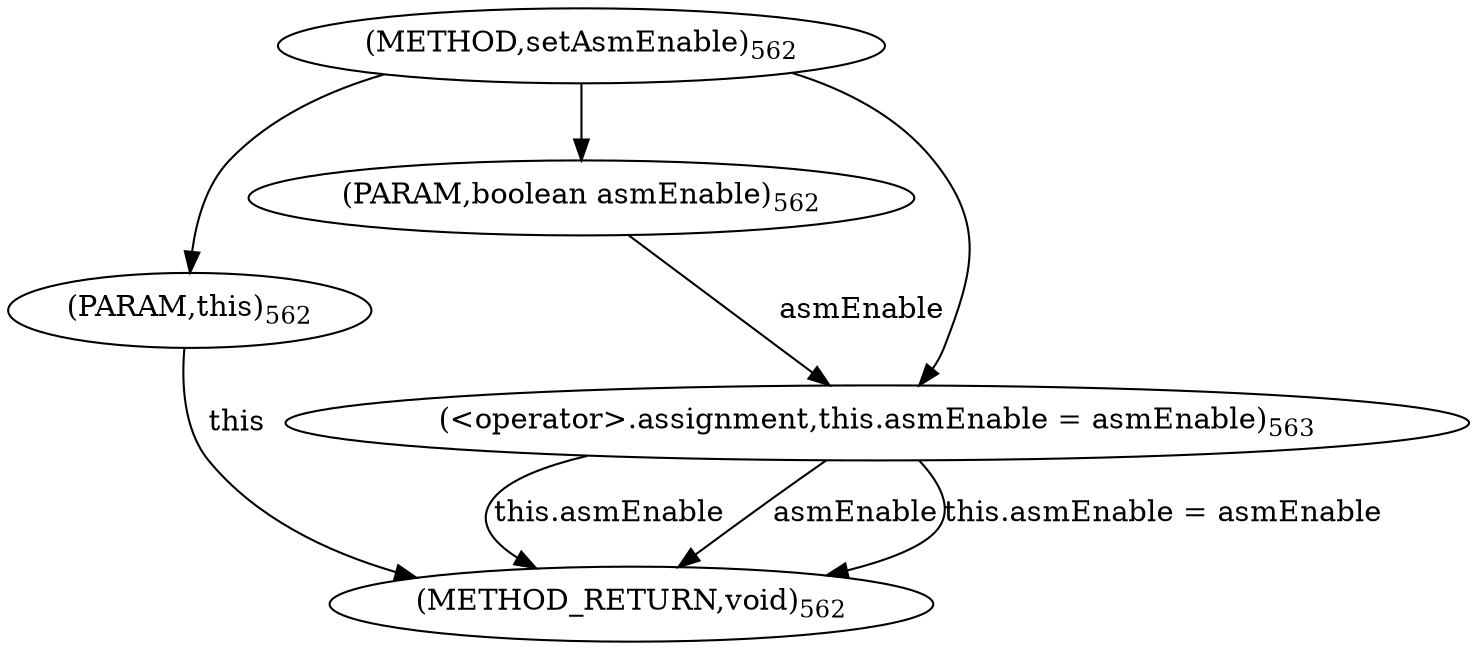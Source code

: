 digraph "setAsmEnable" {  
"1431" [label = <(METHOD,setAsmEnable)<SUB>562</SUB>> ]
"1440" [label = <(METHOD_RETURN,void)<SUB>562</SUB>> ]
"19" [label = <(PARAM,this)<SUB>562</SUB>> ]
"1432" [label = <(PARAM,boolean asmEnable)<SUB>562</SUB>> ]
"1434" [label = <(&lt;operator&gt;.assignment,this.asmEnable = asmEnable)<SUB>563</SUB>> ]
"1434" [label = <(&lt;operator&gt;.assignment,this.asmEnable = asmEnable)<SUB>563</SUB>> ]
"1434" [label = <(&lt;operator&gt;.assignment,this.asmEnable = asmEnable)<SUB>563</SUB>> ]
  "19" -> "1440"  [ label = "this"] 
  "1434" -> "1440"  [ label = "this.asmEnable"] 
  "1434" -> "1440"  [ label = "asmEnable"] 
  "1434" -> "1440"  [ label = "this.asmEnable = asmEnable"] 
  "1431" -> "19" 
  "1431" -> "1432" 
  "1432" -> "1434"  [ label = "asmEnable"] 
  "1431" -> "1434" 
}
